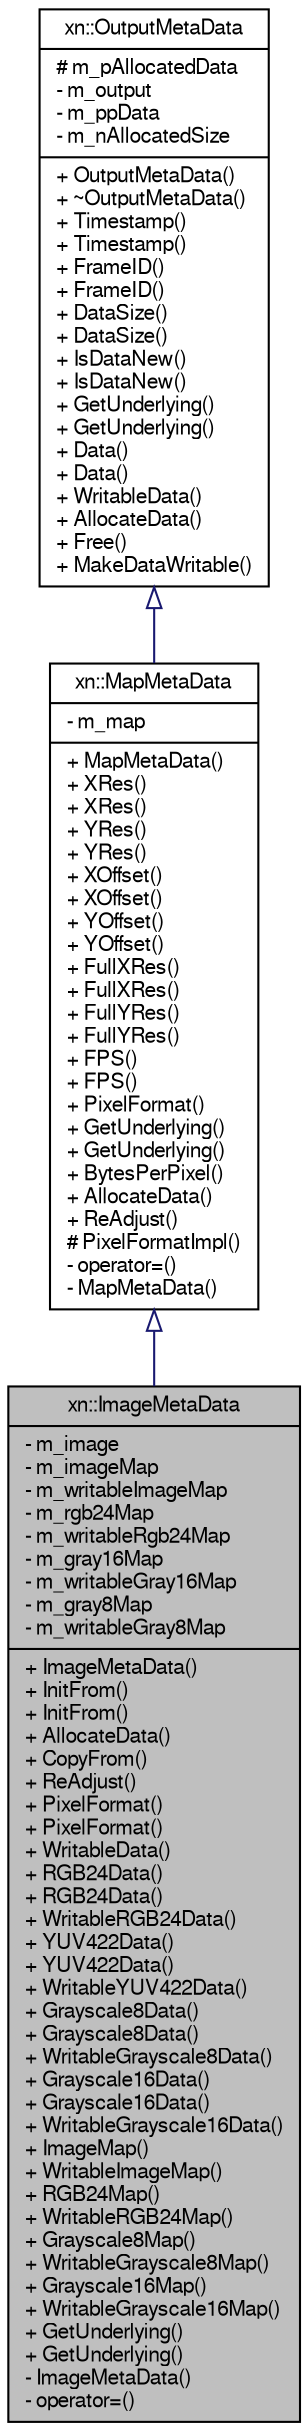 digraph G
{
  edge [fontname="FreeSans",fontsize="10",labelfontname="FreeSans",labelfontsize="10"];
  node [fontname="FreeSans",fontsize="10",shape=record];
  Node1 [label="{xn::ImageMetaData\n|- m_image\l- m_imageMap\l- m_writableImageMap\l- m_rgb24Map\l- m_writableRgb24Map\l- m_gray16Map\l- m_writableGray16Map\l- m_gray8Map\l- m_writableGray8Map\l|+ ImageMetaData()\l+ InitFrom()\l+ InitFrom()\l+ AllocateData()\l+ CopyFrom()\l+ ReAdjust()\l+ PixelFormat()\l+ PixelFormat()\l+ WritableData()\l+ RGB24Data()\l+ RGB24Data()\l+ WritableRGB24Data()\l+ YUV422Data()\l+ YUV422Data()\l+ WritableYUV422Data()\l+ Grayscale8Data()\l+ Grayscale8Data()\l+ WritableGrayscale8Data()\l+ Grayscale16Data()\l+ Grayscale16Data()\l+ WritableGrayscale16Data()\l+ ImageMap()\l+ WritableImageMap()\l+ RGB24Map()\l+ WritableRGB24Map()\l+ Grayscale8Map()\l+ WritableGrayscale8Map()\l+ Grayscale16Map()\l+ WritableGrayscale16Map()\l+ GetUnderlying()\l+ GetUnderlying()\l- ImageMetaData()\l- operator=()\l}",height=0.2,width=0.4,color="black", fillcolor="grey75", style="filled" fontcolor="black"];
  Node2 -> Node1 [dir=back,color="midnightblue",fontsize="10",style="solid",arrowtail="empty",fontname="FreeSans"];
  Node2 [label="{xn::MapMetaData\n|- m_map\l|+ MapMetaData()\l+ XRes()\l+ XRes()\l+ YRes()\l+ YRes()\l+ XOffset()\l+ XOffset()\l+ YOffset()\l+ YOffset()\l+ FullXRes()\l+ FullXRes()\l+ FullYRes()\l+ FullYRes()\l+ FPS()\l+ FPS()\l+ PixelFormat()\l+ GetUnderlying()\l+ GetUnderlying()\l+ BytesPerPixel()\l+ AllocateData()\l+ ReAdjust()\l# PixelFormatImpl()\l- operator=()\l- MapMetaData()\l}",height=0.2,width=0.4,color="black", fillcolor="white", style="filled",URL="$classxn_1_1_map_meta_data.html"];
  Node3 -> Node2 [dir=back,color="midnightblue",fontsize="10",style="solid",arrowtail="empty",fontname="FreeSans"];
  Node3 [label="{xn::OutputMetaData\n|# m_pAllocatedData\l- m_output\l- m_ppData\l- m_nAllocatedSize\l|+ OutputMetaData()\l+ ~OutputMetaData()\l+ Timestamp()\l+ Timestamp()\l+ FrameID()\l+ FrameID()\l+ DataSize()\l+ DataSize()\l+ IsDataNew()\l+ IsDataNew()\l+ GetUnderlying()\l+ GetUnderlying()\l+ Data()\l+ Data()\l+ WritableData()\l+ AllocateData()\l+ Free()\l+ MakeDataWritable()\l}",height=0.2,width=0.4,color="black", fillcolor="white", style="filled",URL="$classxn_1_1_output_meta_data.html"];
}
